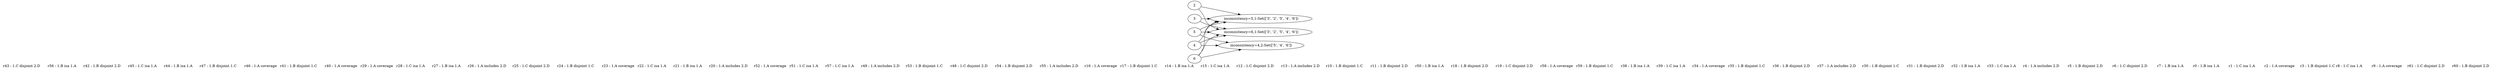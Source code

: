 strict digraph coverage_ie {

rankdir = LR

"3" -> "inconsistency=6,1:Set(['3', '2', '5', '4', '6'])" 
"2" -> "inconsistency=6,1:Set(['3', '2', '5', '4', '6'])" 
"5" -> "inconsistency=6,1:Set(['3', '2', '5', '4', '6'])" 
"4" -> "inconsistency=6,1:Set(['3', '2', '5', '4', '6'])" 
"6" -> "inconsistency=6,1:Set(['3', '2', '5', '4', '6'])" 
"5" -> "inconsistency=4,2:Set(['5', '4', '6'])" 
"4" -> "inconsistency=4,2:Set(['5', '4', '6'])" 
"6" -> "inconsistency=4,2:Set(['5', '4', '6'])" 
"3" -> "inconsistency=5,1:Set(['3', '2', '5', '4', '6'])" 
"2" -> "inconsistency=5,1:Set(['3', '2', '5', '4', '6'])" 
"5" -> "inconsistency=5,1:Set(['3', '2', '5', '4', '6'])" 
"4" -> "inconsistency=5,1:Set(['3', '2', '5', '4', '6'])" 
"6" -> "inconsistency=5,1:Set(['3', '2', '5', '4', '6'])" 
graph [label="r43 : 1.C disjoint 2.D	r56 : 1.B isa 1.A	r42 : 1.B disjoint 2.D	r45 : 1.C isa 1.A	r44 : 1.B isa 1.A	r47 : 1.B disjoint 1.C	r46 : 1.A coverage	r41 : 1.B disjoint 1.C	r40 : 1.A coverage	r29 : 1.A coverage	r28 : 1.C isa 1.A	r27 : 1.B isa 1.A	r26 : 1.A includes 2.D	r25 : 1.C disjoint 2.D	r24 : 1.B disjoint 1.C	r23 : 1.A coverage	r22 : 1.C isa 1.A	r21 : 1.B isa 1.A	r20 : 1.A includes 2.D	r52 : 1.A coverage	r51 : 1.C isa 1.A	r57 : 1.C isa 1.A	r49 : 1.A includes 2.D	r53 : 1.B disjoint 1.C	r48 : 1.C disjoint 2.D	r54 : 1.B disjoint 2.D	r55 : 1.A includes 2.D	r16 : 1.A coverage	r17 : 1.B disjoint 1.C	r14 : 1.B isa 1.A	r15 : 1.C isa 1.A	r12 : 1.C disjoint 2.D	r13 : 1.A includes 2.D	r10 : 1.B disjoint 1.C	r11 : 1.B disjoint 2.D	r50 : 1.B isa 1.A	r18 : 1.B disjoint 2.D	r19 : 1.C disjoint 2.D	r58 : 1.A coverage	r59 : 1.B disjoint 1.C	r38 : 1.B isa 1.A	r39 : 1.C isa 1.A	r34 : 1.A coverage	r35 : 1.B disjoint 1.C	r36 : 1.B disjoint 2.D	r37 : 1.A includes 2.D	r30 : 1.B disjoint 1.C	r31 : 1.B disjoint 2.D	r32 : 1.B isa 1.A	r33 : 1.C isa 1.A	r4 : 1.A includes 2.D	r5 : 1.B disjoint 2.D	r6 : 1.C disjoint 2.D	r7 : 1.B isa 1.A	r0 : 1.B isa 1.A	r1 : 1.C isa 1.A	r2 : 1.A coverage	r3 : 1.B disjoint 1.C	r8 : 1.C isa 1.A	r9 : 1.A coverage	r61 : 1.C disjoint 2.D	r60 : 1.B disjoint 2.D	"]
}